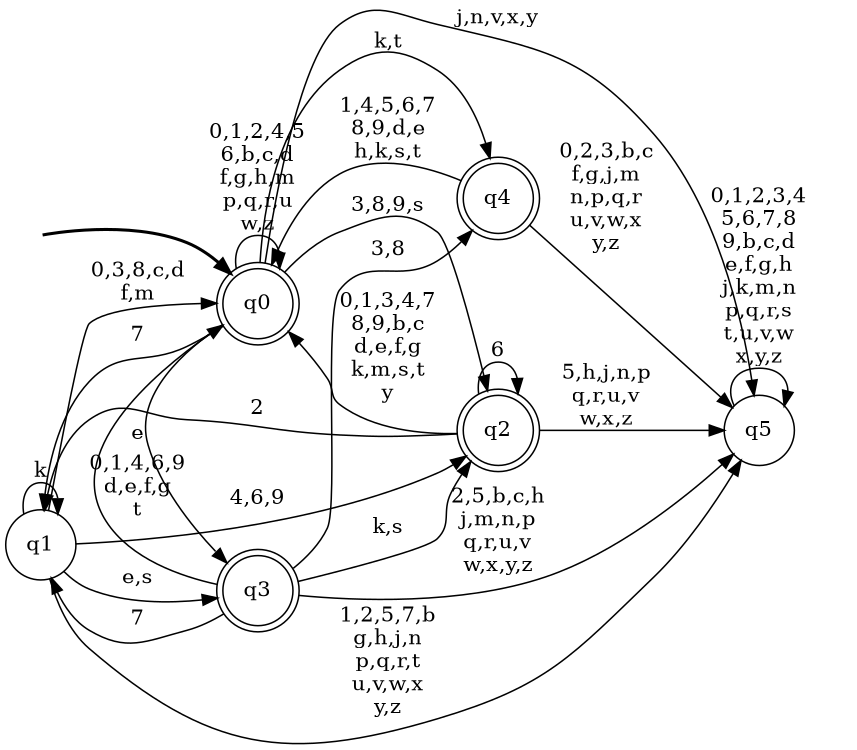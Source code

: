 digraph BlueStarA {
__start0 [style = invis, shape = none, label = "", width = 0, height = 0];

rankdir=LR;
size="8,5";

s0 [style="rounded,filled", color="black", fillcolor="white" shape="doublecircle", label="q0"];
s1 [style="filled", color="black", fillcolor="white" shape="circle", label="q1"];
s2 [style="rounded,filled", color="black", fillcolor="white" shape="doublecircle", label="q2"];
s3 [style="rounded,filled", color="black", fillcolor="white" shape="doublecircle", label="q3"];
s4 [style="rounded,filled", color="black", fillcolor="white" shape="doublecircle", label="q4"];
s5 [style="filled", color="black", fillcolor="white" shape="circle", label="q5"];
subgraph cluster_main { 
	graph [pad=".75", ranksep="0.15", nodesep="0.15"];
	 style=invis; 
	__start0 -> s0 [penwidth=2];
}
s0 -> s0 [label="0,1,2,4,5\n6,b,c,d\nf,g,h,m\np,q,r,u\nw,z"];
s0 -> s1 [label="7"];
s0 -> s2 [label="3,8,9,s"];
s0 -> s3 [label="e"];
s0 -> s4 [label="k,t"];
s0 -> s5 [label="j,n,v,x,y"];
s1 -> s0 [label="0,3,8,c,d\nf,m"];
s1 -> s1 [label="k"];
s1 -> s2 [label="4,6,9"];
s1 -> s3 [label="e,s"];
s1 -> s5 [label="1,2,5,7,b\ng,h,j,n\np,q,r,t\nu,v,w,x\ny,z"];
s2 -> s0 [label="0,1,3,4,7\n8,9,b,c\nd,e,f,g\nk,m,s,t\ny"];
s2 -> s1 [label="2"];
s2 -> s2 [label="6"];
s2 -> s5 [label="5,h,j,n,p\nq,r,u,v\nw,x,z"];
s3 -> s0 [label="0,1,4,6,9\nd,e,f,g\nt"];
s3 -> s1 [label="7"];
s3 -> s2 [label="k,s"];
s3 -> s4 [label="3,8"];
s3 -> s5 [label="2,5,b,c,h\nj,m,n,p\nq,r,u,v\nw,x,y,z"];
s4 -> s0 [label="1,4,5,6,7\n8,9,d,e\nh,k,s,t"];
s4 -> s5 [label="0,2,3,b,c\nf,g,j,m\nn,p,q,r\nu,v,w,x\ny,z"];
s5 -> s5 [label="0,1,2,3,4\n5,6,7,8\n9,b,c,d\ne,f,g,h\nj,k,m,n\np,q,r,s\nt,u,v,w\nx,y,z"];

}